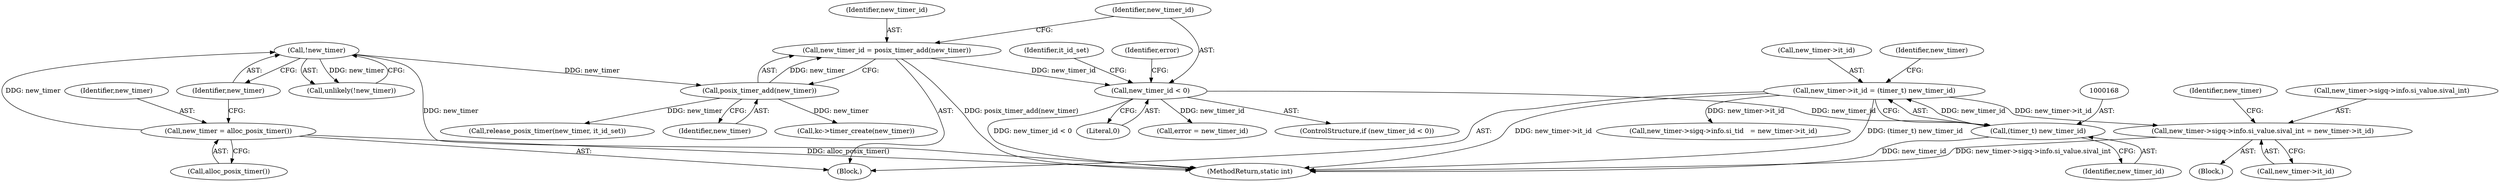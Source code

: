 digraph "0_linux_78c9c4dfbf8c04883941445a195276bb4bb92c76_3@pointer" {
"1000266" [label="(Call,new_timer->sigq->info.si_value.sival_int = new_timer->it_id)"];
"1000163" [label="(Call,new_timer->it_id = (timer_t) new_timer_id)"];
"1000167" [label="(Call,(timer_t) new_timer_id)"];
"1000152" [label="(Call,new_timer_id < 0)"];
"1000147" [label="(Call,new_timer_id = posix_timer_add(new_timer))"];
"1000149" [label="(Call,posix_timer_add(new_timer))"];
"1000137" [label="(Call,!new_timer)"];
"1000132" [label="(Call,new_timer = alloc_posix_timer())"];
"1000105" [label="(Block,)"];
"1000172" [label="(Identifier,new_timer)"];
"1000286" [label="(Call,new_timer->sigq->info.si_tid   = new_timer->it_id)"];
"1000161" [label="(Identifier,it_id_set)"];
"1000137" [label="(Call,!new_timer)"];
"1000150" [label="(Identifier,new_timer)"];
"1000164" [label="(Call,new_timer->it_id)"];
"1000163" [label="(Call,new_timer->it_id = (timer_t) new_timer_id)"];
"1000136" [label="(Call,unlikely(!new_timer))"];
"1000147" [label="(Call,new_timer_id = posix_timer_add(new_timer))"];
"1000152" [label="(Call,new_timer_id < 0)"];
"1000134" [label="(Call,alloc_posix_timer())"];
"1000321" [label="(Call,kc->timer_create(new_timer))"];
"1000167" [label="(Call,(timer_t) new_timer_id)"];
"1000148" [label="(Identifier,new_timer_id)"];
"1000281" [label="(Identifier,new_timer)"];
"1000138" [label="(Identifier,new_timer)"];
"1000132" [label="(Call,new_timer = alloc_posix_timer())"];
"1000276" [label="(Call,new_timer->it_id)"];
"1000157" [label="(Identifier,error)"];
"1000267" [label="(Call,new_timer->sigq->info.si_value.sival_int)"];
"1000169" [label="(Identifier,new_timer_id)"];
"1000153" [label="(Identifier,new_timer_id)"];
"1000156" [label="(Call,error = new_timer_id)"];
"1000149" [label="(Call,posix_timer_add(new_timer))"];
"1000239" [label="(Block,)"];
"1000151" [label="(ControlStructure,if (new_timer_id < 0))"];
"1000366" [label="(MethodReturn,static int)"];
"1000154" [label="(Literal,0)"];
"1000361" [label="(Call,release_posix_timer(new_timer, it_id_set))"];
"1000133" [label="(Identifier,new_timer)"];
"1000266" [label="(Call,new_timer->sigq->info.si_value.sival_int = new_timer->it_id)"];
"1000266" -> "1000239"  [label="AST: "];
"1000266" -> "1000276"  [label="CFG: "];
"1000267" -> "1000266"  [label="AST: "];
"1000276" -> "1000266"  [label="AST: "];
"1000281" -> "1000266"  [label="CFG: "];
"1000266" -> "1000366"  [label="DDG: new_timer->sigq->info.si_value.sival_int"];
"1000163" -> "1000266"  [label="DDG: new_timer->it_id"];
"1000163" -> "1000105"  [label="AST: "];
"1000163" -> "1000167"  [label="CFG: "];
"1000164" -> "1000163"  [label="AST: "];
"1000167" -> "1000163"  [label="AST: "];
"1000172" -> "1000163"  [label="CFG: "];
"1000163" -> "1000366"  [label="DDG: new_timer->it_id"];
"1000163" -> "1000366"  [label="DDG: (timer_t) new_timer_id"];
"1000167" -> "1000163"  [label="DDG: new_timer_id"];
"1000163" -> "1000286"  [label="DDG: new_timer->it_id"];
"1000167" -> "1000169"  [label="CFG: "];
"1000168" -> "1000167"  [label="AST: "];
"1000169" -> "1000167"  [label="AST: "];
"1000167" -> "1000366"  [label="DDG: new_timer_id"];
"1000152" -> "1000167"  [label="DDG: new_timer_id"];
"1000152" -> "1000151"  [label="AST: "];
"1000152" -> "1000154"  [label="CFG: "];
"1000153" -> "1000152"  [label="AST: "];
"1000154" -> "1000152"  [label="AST: "];
"1000157" -> "1000152"  [label="CFG: "];
"1000161" -> "1000152"  [label="CFG: "];
"1000152" -> "1000366"  [label="DDG: new_timer_id < 0"];
"1000147" -> "1000152"  [label="DDG: new_timer_id"];
"1000152" -> "1000156"  [label="DDG: new_timer_id"];
"1000147" -> "1000105"  [label="AST: "];
"1000147" -> "1000149"  [label="CFG: "];
"1000148" -> "1000147"  [label="AST: "];
"1000149" -> "1000147"  [label="AST: "];
"1000153" -> "1000147"  [label="CFG: "];
"1000147" -> "1000366"  [label="DDG: posix_timer_add(new_timer)"];
"1000149" -> "1000147"  [label="DDG: new_timer"];
"1000149" -> "1000150"  [label="CFG: "];
"1000150" -> "1000149"  [label="AST: "];
"1000137" -> "1000149"  [label="DDG: new_timer"];
"1000149" -> "1000321"  [label="DDG: new_timer"];
"1000149" -> "1000361"  [label="DDG: new_timer"];
"1000137" -> "1000136"  [label="AST: "];
"1000137" -> "1000138"  [label="CFG: "];
"1000138" -> "1000137"  [label="AST: "];
"1000136" -> "1000137"  [label="CFG: "];
"1000137" -> "1000366"  [label="DDG: new_timer"];
"1000137" -> "1000136"  [label="DDG: new_timer"];
"1000132" -> "1000137"  [label="DDG: new_timer"];
"1000132" -> "1000105"  [label="AST: "];
"1000132" -> "1000134"  [label="CFG: "];
"1000133" -> "1000132"  [label="AST: "];
"1000134" -> "1000132"  [label="AST: "];
"1000138" -> "1000132"  [label="CFG: "];
"1000132" -> "1000366"  [label="DDG: alloc_posix_timer()"];
}
